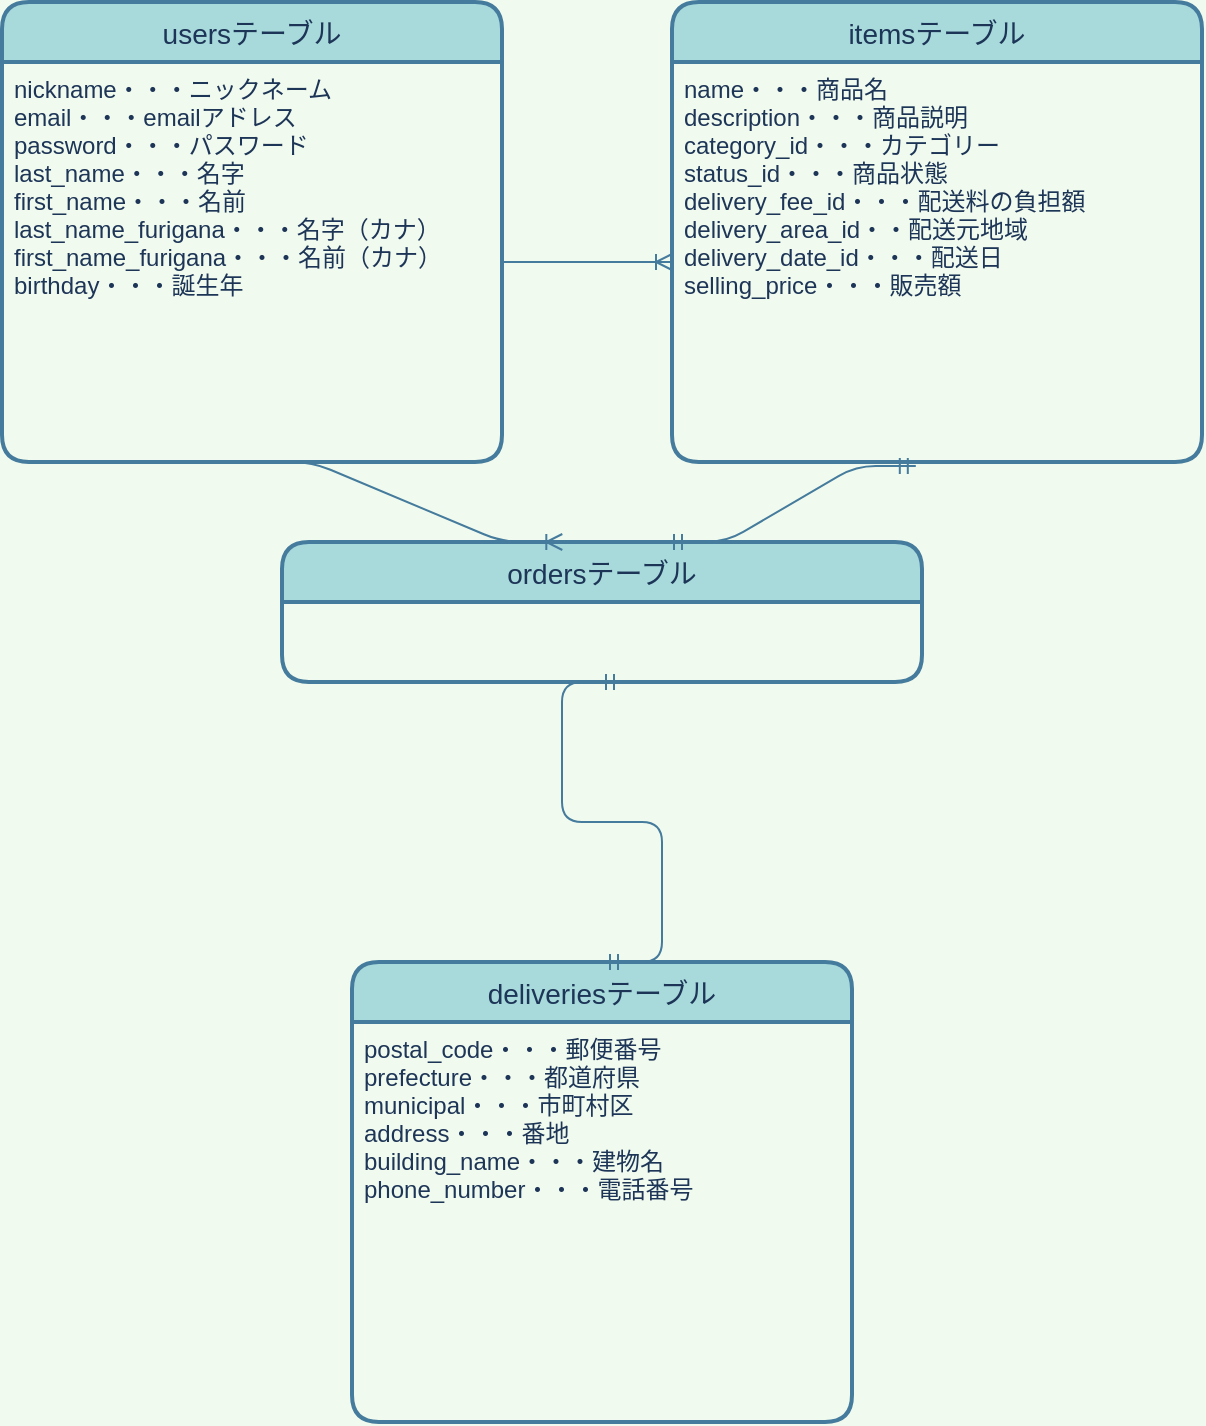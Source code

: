 <mxfile version="14.2.4" type="embed">
    <diagram id="eZWPkoqCnduVFHR9d-F3" name="ページ1">
        <mxGraphModel dx="612" dy="538" grid="1" gridSize="10" guides="1" tooltips="1" connect="1" arrows="1" fold="1" page="1" pageScale="1" pageWidth="850" pageHeight="1100" background="#F1FAEE" math="0" shadow="0">
            <root>
                <mxCell id="0"/>
                <mxCell id="1" parent="0"/>
                <mxCell id="67" value="usersテーブル" style="swimlane;childLayout=stackLayout;horizontal=1;startSize=30;horizontalStack=0;rounded=1;fontSize=14;fontStyle=0;strokeWidth=2;resizeParent=0;resizeLast=1;shadow=0;dashed=0;align=center;fillColor=#A8DADC;strokeColor=#457B9D;fontColor=#1D3557;" parent="1" vertex="1">
                    <mxGeometry x="10" y="80" width="250" height="230" as="geometry"/>
                </mxCell>
                <mxCell id="68" value="nickname・・・ニックネーム&#10;email・・・emailアドレス&#10;password・・・パスワード&#10;last_name・・・名字&#10;first_name・・・名前&#10;last_name_furigana・・・名字（カナ）&#10;first_name_furigana・・・名前（カナ）&#10;birthday・・・誕生年" style="align=left;strokeColor=none;fillColor=none;spacingLeft=4;fontSize=12;verticalAlign=top;resizable=0;rotatable=0;part=1;fontColor=#1D3557;" parent="67" vertex="1">
                    <mxGeometry y="30" width="250" height="200" as="geometry"/>
                </mxCell>
                <mxCell id="69" value="itemsテーブル" style="swimlane;childLayout=stackLayout;horizontal=1;startSize=30;horizontalStack=0;rounded=1;fontSize=14;fontStyle=0;strokeWidth=2;resizeParent=0;resizeLast=1;shadow=0;dashed=0;align=center;fillColor=#A8DADC;strokeColor=#457B9D;fontColor=#1D3557;" parent="1" vertex="1">
                    <mxGeometry x="345" y="80" width="265" height="230" as="geometry"/>
                </mxCell>
                <mxCell id="70" value="name・・・商品名&#10;description・・・商品説明&#10;category_id・・・カテゴリー&#10;status_id・・・商品状態&#10;delivery_fee_id・・・配送料の負担額&#10;delivery_area_id・・配送元地域&#10;delivery_date_id・・・配送日&#10;selling_price・・・販売額" style="align=left;strokeColor=none;fillColor=none;spacingLeft=4;fontSize=12;verticalAlign=top;resizable=0;rotatable=0;part=1;fontColor=#1D3557;" parent="69" vertex="1">
                    <mxGeometry y="30" width="265" height="200" as="geometry"/>
                </mxCell>
                <mxCell id="71" value="ordersテーブル" style="swimlane;childLayout=stackLayout;horizontal=1;startSize=30;horizontalStack=0;rounded=1;fontSize=14;fontStyle=0;strokeWidth=2;resizeParent=0;resizeLast=1;shadow=0;dashed=0;align=center;fillColor=#A8DADC;strokeColor=#457B9D;fontColor=#1D3557;" parent="1" vertex="1">
                    <mxGeometry x="150" y="350" width="320" height="70" as="geometry"/>
                </mxCell>
                <mxCell id="74" value="" style="edgeStyle=entityRelationEdgeStyle;fontSize=12;html=1;endArrow=ERoneToMany;exitX=1;exitY=0.5;exitDx=0;exitDy=0;entryX=0;entryY=0.5;entryDx=0;entryDy=0;labelBackgroundColor=#F1FAEE;strokeColor=#457B9D;fontColor=#1D3557;" parent="1" source="68" target="70" edge="1">
                    <mxGeometry width="100" height="100" relative="1" as="geometry">
                        <mxPoint x="320" y="350" as="sourcePoint"/>
                        <mxPoint x="420" y="250" as="targetPoint"/>
                    </mxGeometry>
                </mxCell>
                <mxCell id="75" value="" style="edgeStyle=entityRelationEdgeStyle;fontSize=12;html=1;endArrow=ERoneToMany;exitX=0.5;exitY=1;exitDx=0;exitDy=0;entryX=0.438;entryY=0;entryDx=0;entryDy=0;entryPerimeter=0;labelBackgroundColor=#F1FAEE;strokeColor=#457B9D;fontColor=#1D3557;" parent="1" source="68" target="71" edge="1">
                    <mxGeometry width="100" height="100" relative="1" as="geometry">
                        <mxPoint x="320" y="350" as="sourcePoint"/>
                        <mxPoint x="420" y="250" as="targetPoint"/>
                    </mxGeometry>
                </mxCell>
                <mxCell id="76" value="" style="edgeStyle=entityRelationEdgeStyle;fontSize=12;html=1;endArrow=ERmandOne;startArrow=ERmandOne;entryX=0.46;entryY=1.01;entryDx=0;entryDy=0;entryPerimeter=0;exitX=0.6;exitY=0;exitDx=0;exitDy=0;exitPerimeter=0;labelBackgroundColor=#F1FAEE;strokeColor=#457B9D;fontColor=#1D3557;" parent="1" source="71" target="70" edge="1">
                    <mxGeometry width="100" height="100" relative="1" as="geometry">
                        <mxPoint x="320" y="430" as="sourcePoint"/>
                        <mxPoint x="420" y="330" as="targetPoint"/>
                    </mxGeometry>
                </mxCell>
                <mxCell id="82" value="deliveriesテーブル" style="swimlane;childLayout=stackLayout;horizontal=1;startSize=30;horizontalStack=0;rounded=1;fontSize=14;fontStyle=0;strokeWidth=2;resizeParent=0;resizeLast=1;shadow=0;dashed=0;align=center;fillColor=#A8DADC;strokeColor=#457B9D;fontColor=#1D3557;" vertex="1" parent="1">
                    <mxGeometry x="185" y="560" width="250" height="230" as="geometry"/>
                </mxCell>
                <mxCell id="83" value="postal_code・・・郵便番号&#10;prefecture・・・都道府県&#10;municipal・・・市町村区&#10;address・・・番地&#10;building_name・・・建物名&#10;phone_number・・・電話番号" style="align=left;strokeColor=none;fillColor=none;spacingLeft=4;fontSize=12;verticalAlign=top;resizable=0;rotatable=0;part=1;fontColor=#1D3557;" vertex="1" parent="82">
                    <mxGeometry y="30" width="250" height="200" as="geometry"/>
                </mxCell>
                <mxCell id="85" value="" style="edgeStyle=entityRelationEdgeStyle;fontSize=12;html=1;endArrow=ERmandOne;startArrow=ERmandOne;exitX=0.5;exitY=0;exitDx=0;exitDy=0;strokeColor=#457B9D;" edge="1" parent="1" source="82">
                    <mxGeometry width="100" height="100" relative="1" as="geometry">
                        <mxPoint x="270" y="490" as="sourcePoint"/>
                        <mxPoint x="320" y="420" as="targetPoint"/>
                    </mxGeometry>
                </mxCell>
            </root>
        </mxGraphModel>
    </diagram>
</mxfile>
